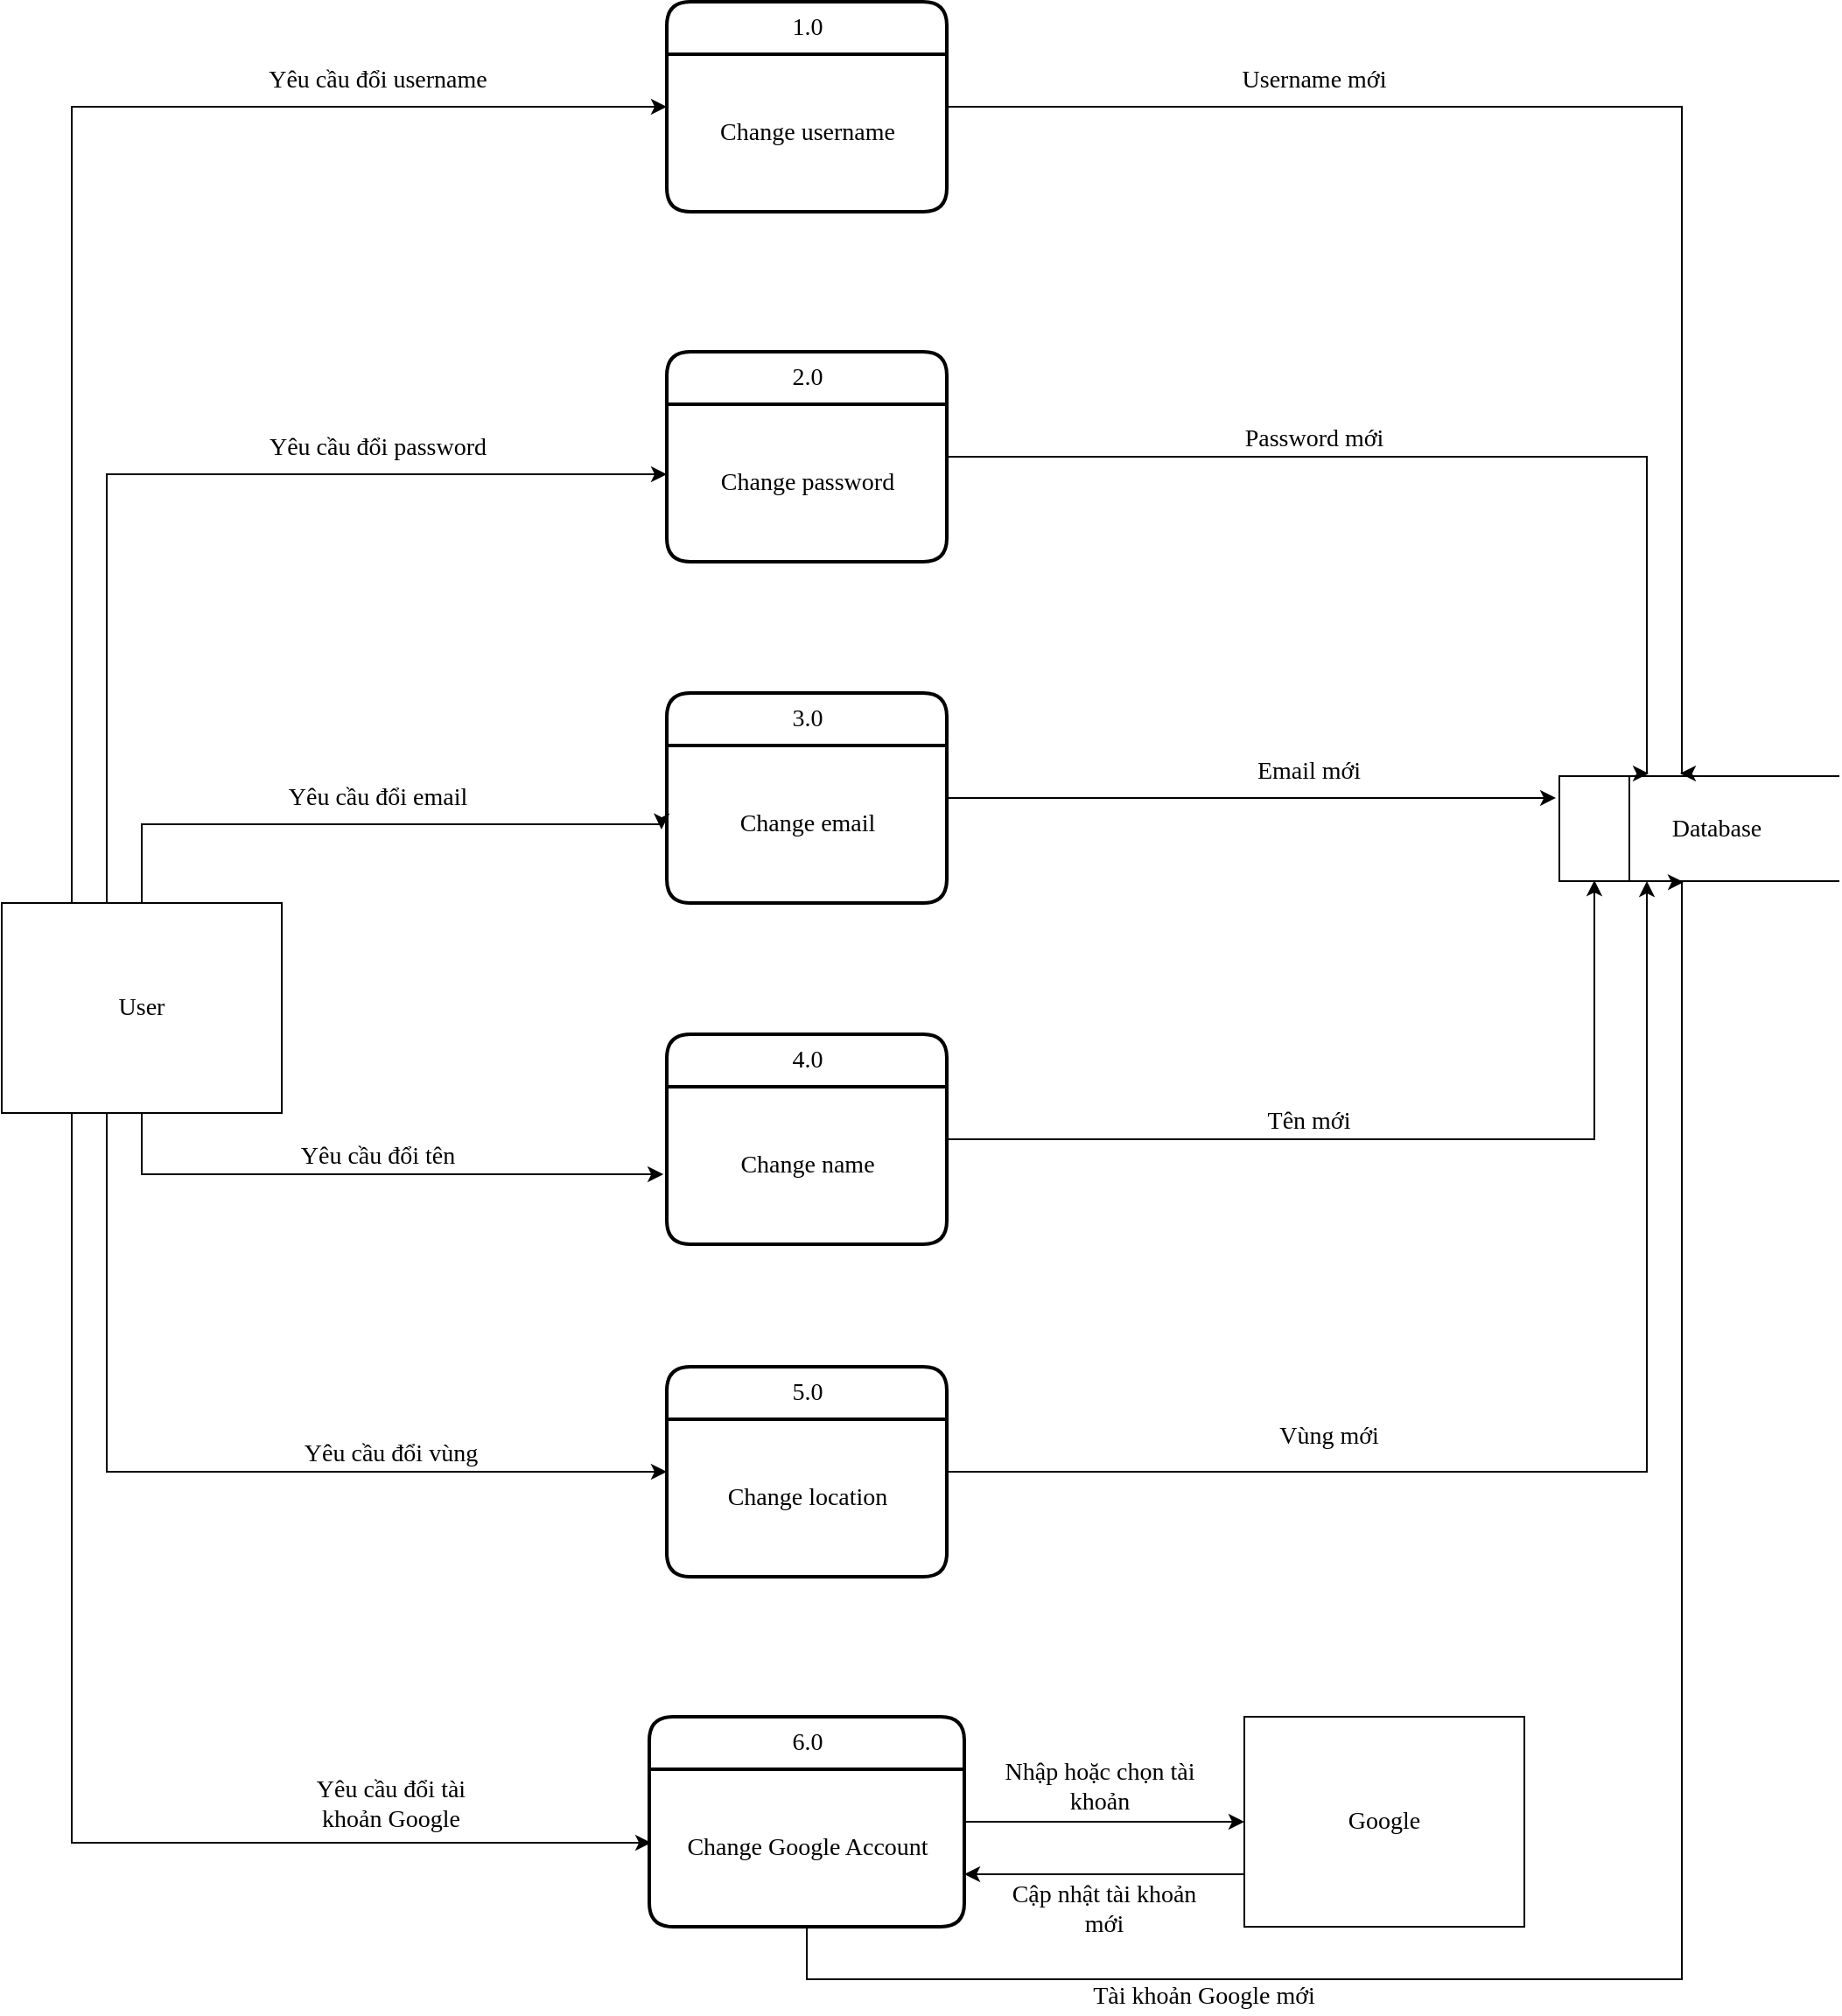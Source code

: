 <mxfile version="13.9.1" type="device"><diagram id="F7H0HcwporbOBXh14j1X" name="Page-1"><mxGraphModel dx="868" dy="450" grid="1" gridSize="10" guides="1" tooltips="1" connect="1" arrows="1" fold="1" page="1" pageScale="1" pageWidth="1654" pageHeight="1169" math="0" shadow="0"><root><mxCell id="0"/><mxCell id="1" parent="0"/><mxCell id="qWYLG13OGUp8dt35OFUk-2" value="" style="strokeWidth=1;html=1;shape=mxgraph.flowchart.annotation_1;align=left;pointerEvents=1;fontFamily=Verdana;fontSize=14;" vertex="1" parent="1"><mxGeometry x="930" y="452.5" width="160" height="60" as="geometry"/></mxCell><mxCell id="qWYLG13OGUp8dt35OFUk-62" style="edgeStyle=orthogonalEdgeStyle;rounded=0;orthogonalLoop=1;jettySize=auto;html=1;exitX=0.25;exitY=0;exitDx=0;exitDy=0;fontFamily=Verdana;fontSize=14;" edge="1" parent="1" source="qWYLG13OGUp8dt35OFUk-6"><mxGeometry relative="1" as="geometry"><mxPoint x="420" y="280" as="targetPoint"/><Array as="points"><mxPoint x="100" y="525"/><mxPoint x="100" y="280"/></Array></mxGeometry></mxCell><mxCell id="qWYLG13OGUp8dt35OFUk-63" style="edgeStyle=orthogonalEdgeStyle;rounded=0;orthogonalLoop=1;jettySize=auto;html=1;fontFamily=Verdana;fontSize=14;entryX=-0.019;entryY=0.533;entryDx=0;entryDy=0;entryPerimeter=0;" edge="1" parent="1" source="qWYLG13OGUp8dt35OFUk-6" target="qWYLG13OGUp8dt35OFUk-37"><mxGeometry relative="1" as="geometry"><mxPoint x="120" y="480" as="targetPoint"/><Array as="points"><mxPoint x="120" y="480"/><mxPoint x="417" y="480"/></Array></mxGeometry></mxCell><mxCell id="qWYLG13OGUp8dt35OFUk-65" style="edgeStyle=orthogonalEdgeStyle;rounded=0;orthogonalLoop=1;jettySize=auto;html=1;exitX=0.25;exitY=1;exitDx=0;exitDy=0;fontFamily=Verdana;fontSize=14;entryX=-0.012;entryY=0.556;entryDx=0;entryDy=0;entryPerimeter=0;" edge="1" parent="1" source="qWYLG13OGUp8dt35OFUk-6" target="qWYLG13OGUp8dt35OFUk-41"><mxGeometry relative="1" as="geometry"><mxPoint x="80" y="680" as="targetPoint"/><Array as="points"><mxPoint x="120" y="645"/><mxPoint x="120" y="680"/></Array></mxGeometry></mxCell><mxCell id="qWYLG13OGUp8dt35OFUk-66" style="edgeStyle=orthogonalEdgeStyle;rounded=0;orthogonalLoop=1;jettySize=auto;html=1;fontFamily=Verdana;fontSize=14;entryX=0;entryY=0.5;entryDx=0;entryDy=0;" edge="1" parent="1" source="qWYLG13OGUp8dt35OFUk-6" target="qWYLG13OGUp8dt35OFUk-22"><mxGeometry relative="1" as="geometry"><mxPoint x="120" y="850" as="targetPoint"/><Array as="points"><mxPoint x="100" y="850"/></Array></mxGeometry></mxCell><mxCell id="qWYLG13OGUp8dt35OFUk-67" style="edgeStyle=orthogonalEdgeStyle;rounded=0;orthogonalLoop=1;jettySize=auto;html=1;exitX=0.25;exitY=1;exitDx=0;exitDy=0;fontFamily=Verdana;fontSize=14;entryX=0.006;entryY=0.467;entryDx=0;entryDy=0;entryPerimeter=0;" edge="1" parent="1" source="qWYLG13OGUp8dt35OFUk-6" target="qWYLG13OGUp8dt35OFUk-26"><mxGeometry relative="1" as="geometry"><mxPoint x="80" y="1062" as="targetPoint"/><Array as="points"><mxPoint x="80" y="1062"/></Array></mxGeometry></mxCell><mxCell id="qWYLG13OGUp8dt35OFUk-81" style="edgeStyle=orthogonalEdgeStyle;rounded=0;orthogonalLoop=1;jettySize=auto;html=1;exitX=0.25;exitY=0;exitDx=0;exitDy=0;fontFamily=Verdana;fontSize=14;entryX=0;entryY=0.5;entryDx=0;entryDy=0;" edge="1" parent="1" source="qWYLG13OGUp8dt35OFUk-6" target="qWYLG13OGUp8dt35OFUk-7"><mxGeometry relative="1" as="geometry"><mxPoint x="80" y="70" as="targetPoint"/><Array as="points"><mxPoint x="80" y="70"/></Array></mxGeometry></mxCell><mxCell id="qWYLG13OGUp8dt35OFUk-6" value="User" style="rounded=0;whiteSpace=wrap;html=1;fontFamily=Verdana;fontSize=14;" vertex="1" parent="1"><mxGeometry x="40" y="525" width="160" height="120" as="geometry"/></mxCell><mxCell id="qWYLG13OGUp8dt35OFUk-79" style="edgeStyle=orthogonalEdgeStyle;rounded=0;orthogonalLoop=1;jettySize=auto;html=1;fontFamily=Verdana;fontSize=14;entryX=0.431;entryY=-0.025;entryDx=0;entryDy=0;entryPerimeter=0;" edge="1" parent="1" source="qWYLG13OGUp8dt35OFUk-7" target="qWYLG13OGUp8dt35OFUk-2"><mxGeometry relative="1" as="geometry"><mxPoint x="1000" y="70" as="targetPoint"/><Array as="points"><mxPoint x="1000" y="70"/></Array></mxGeometry></mxCell><mxCell id="qWYLG13OGUp8dt35OFUk-7" value="1.0" style="swimlane;childLayout=stackLayout;horizontal=1;startSize=30;horizontalStack=0;rounded=1;fontSize=14;fontStyle=0;strokeWidth=2;resizeParent=0;resizeLast=1;shadow=0;dashed=0;align=center;html=1;fontFamily=Verdana;" vertex="1" parent="1"><mxGeometry x="420" y="10" width="160" height="120" as="geometry"/></mxCell><mxCell id="qWYLG13OGUp8dt35OFUk-8" value="Change username" style="text;html=1;align=center;verticalAlign=middle;resizable=0;points=[];autosize=1;fontSize=14;fontFamily=Verdana;" vertex="1" parent="qWYLG13OGUp8dt35OFUk-7"><mxGeometry y="30" width="160" height="90" as="geometry"/></mxCell><mxCell id="qWYLG13OGUp8dt35OFUk-9" value="" style="endArrow=none;html=1;fontFamily=Verdana;fontSize=14;" edge="1" parent="1"><mxGeometry width="50" height="50" relative="1" as="geometry"><mxPoint x="970" y="512.5" as="sourcePoint"/><mxPoint x="970" y="452.5" as="targetPoint"/></mxGeometry></mxCell><mxCell id="qWYLG13OGUp8dt35OFUk-78" style="edgeStyle=orthogonalEdgeStyle;rounded=0;orthogonalLoop=1;jettySize=auto;html=1;fontFamily=Verdana;fontSize=14;entryX=0.319;entryY=-0.025;entryDx=0;entryDy=0;entryPerimeter=0;" edge="1" parent="1" source="qWYLG13OGUp8dt35OFUk-13" target="qWYLG13OGUp8dt35OFUk-2"><mxGeometry relative="1" as="geometry"><mxPoint x="980" y="270" as="targetPoint"/><Array as="points"><mxPoint x="980" y="270"/></Array></mxGeometry></mxCell><mxCell id="qWYLG13OGUp8dt35OFUk-13" value="2.0" style="swimlane;childLayout=stackLayout;horizontal=1;startSize=30;horizontalStack=0;rounded=1;fontSize=14;fontStyle=0;strokeWidth=2;resizeParent=0;resizeLast=1;shadow=0;dashed=0;align=center;html=1;fontFamily=Verdana;" vertex="1" parent="1"><mxGeometry x="420" y="210" width="160" height="120" as="geometry"/></mxCell><mxCell id="qWYLG13OGUp8dt35OFUk-14" value="Change password" style="text;html=1;align=center;verticalAlign=middle;resizable=0;points=[];autosize=1;fontSize=14;fontFamily=Verdana;" vertex="1" parent="qWYLG13OGUp8dt35OFUk-13"><mxGeometry y="30" width="160" height="90" as="geometry"/></mxCell><mxCell id="qWYLG13OGUp8dt35OFUk-16" value="Database" style="text;html=1;strokeColor=none;fillColor=none;align=center;verticalAlign=middle;whiteSpace=wrap;rounded=0;fontFamily=Verdana;fontSize=14;" vertex="1" parent="1"><mxGeometry x="980" y="472.5" width="80" height="20" as="geometry"/></mxCell><mxCell id="qWYLG13OGUp8dt35OFUk-84" style="edgeStyle=orthogonalEdgeStyle;rounded=0;orthogonalLoop=1;jettySize=auto;html=1;fontFamily=Verdana;fontSize=14;" edge="1" parent="1" source="qWYLG13OGUp8dt35OFUk-22" target="qWYLG13OGUp8dt35OFUk-2"><mxGeometry relative="1" as="geometry"><mxPoint x="980" y="850" as="targetPoint"/><Array as="points"><mxPoint x="980" y="850"/></Array></mxGeometry></mxCell><mxCell id="qWYLG13OGUp8dt35OFUk-22" value="5.0" style="swimlane;childLayout=stackLayout;horizontal=1;startSize=30;horizontalStack=0;rounded=1;fontSize=14;fontStyle=0;strokeWidth=2;resizeParent=0;resizeLast=1;shadow=0;dashed=0;align=center;html=1;fontFamily=Verdana;" vertex="1" parent="1"><mxGeometry x="420" y="790" width="160" height="120" as="geometry"/></mxCell><mxCell id="qWYLG13OGUp8dt35OFUk-23" value="Change location" style="text;html=1;align=center;verticalAlign=middle;resizable=0;points=[];autosize=1;fontSize=14;fontFamily=Verdana;" vertex="1" parent="qWYLG13OGUp8dt35OFUk-22"><mxGeometry y="30" width="160" height="90" as="geometry"/></mxCell><mxCell id="qWYLG13OGUp8dt35OFUk-72" style="edgeStyle=orthogonalEdgeStyle;rounded=0;orthogonalLoop=1;jettySize=auto;html=1;entryX=0;entryY=0.5;entryDx=0;entryDy=0;fontFamily=Verdana;fontSize=14;" edge="1" parent="1" source="qWYLG13OGUp8dt35OFUk-25" target="qWYLG13OGUp8dt35OFUk-68"><mxGeometry relative="1" as="geometry"/></mxCell><mxCell id="qWYLG13OGUp8dt35OFUk-25" value="6.0" style="swimlane;childLayout=stackLayout;horizontal=1;startSize=30;horizontalStack=0;rounded=1;fontSize=14;fontStyle=0;strokeWidth=2;resizeParent=0;resizeLast=1;shadow=0;dashed=0;align=center;html=1;fontFamily=Verdana;" vertex="1" parent="1"><mxGeometry x="410" y="990" width="180" height="120" as="geometry"/></mxCell><mxCell id="qWYLG13OGUp8dt35OFUk-26" value="Change Google Account" style="text;html=1;align=center;verticalAlign=middle;resizable=0;points=[];autosize=1;fontSize=14;fontFamily=Verdana;" vertex="1" parent="qWYLG13OGUp8dt35OFUk-25"><mxGeometry y="30" width="180" height="90" as="geometry"/></mxCell><mxCell id="qWYLG13OGUp8dt35OFUk-82" style="edgeStyle=orthogonalEdgeStyle;rounded=0;orthogonalLoop=1;jettySize=auto;html=1;entryX=-0.012;entryY=0.208;entryDx=0;entryDy=0;entryPerimeter=0;fontFamily=Verdana;fontSize=14;" edge="1" parent="1" source="qWYLG13OGUp8dt35OFUk-36" target="qWYLG13OGUp8dt35OFUk-2"><mxGeometry relative="1" as="geometry"/></mxCell><mxCell id="qWYLG13OGUp8dt35OFUk-36" value="3.0" style="swimlane;childLayout=stackLayout;horizontal=1;startSize=30;horizontalStack=0;rounded=1;fontSize=14;fontStyle=0;strokeWidth=2;resizeParent=0;resizeLast=1;shadow=0;dashed=0;align=center;html=1;fontFamily=Verdana;" vertex="1" parent="1"><mxGeometry x="420" y="405" width="160" height="120" as="geometry"/></mxCell><mxCell id="qWYLG13OGUp8dt35OFUk-37" value="Change email" style="text;html=1;align=center;verticalAlign=middle;resizable=0;points=[];autosize=1;fontSize=14;fontFamily=Verdana;" vertex="1" parent="qWYLG13OGUp8dt35OFUk-36"><mxGeometry y="30" width="160" height="90" as="geometry"/></mxCell><mxCell id="qWYLG13OGUp8dt35OFUk-83" style="edgeStyle=orthogonalEdgeStyle;rounded=0;orthogonalLoop=1;jettySize=auto;html=1;fontFamily=Verdana;fontSize=14;entryX=0.131;entryY=0.992;entryDx=0;entryDy=0;entryPerimeter=0;" edge="1" parent="1" source="qWYLG13OGUp8dt35OFUk-40" target="qWYLG13OGUp8dt35OFUk-2"><mxGeometry relative="1" as="geometry"><mxPoint x="950" y="660" as="targetPoint"/><Array as="points"><mxPoint x="950" y="660"/></Array></mxGeometry></mxCell><mxCell id="qWYLG13OGUp8dt35OFUk-40" value="4.0" style="swimlane;childLayout=stackLayout;horizontal=1;startSize=30;horizontalStack=0;rounded=1;fontSize=14;fontStyle=0;strokeWidth=2;resizeParent=0;resizeLast=1;shadow=0;dashed=0;align=center;html=1;fontFamily=Verdana;" vertex="1" parent="1"><mxGeometry x="420" y="600" width="160" height="120" as="geometry"/></mxCell><mxCell id="qWYLG13OGUp8dt35OFUk-41" value="Change name" style="text;html=1;align=center;verticalAlign=middle;resizable=0;points=[];autosize=1;fontSize=14;fontFamily=Verdana;" vertex="1" parent="qWYLG13OGUp8dt35OFUk-40"><mxGeometry y="30" width="160" height="90" as="geometry"/></mxCell><mxCell id="qWYLG13OGUp8dt35OFUk-52" value="Yêu cầu đổi tài khoản Google" style="text;html=1;strokeColor=none;fillColor=none;align=center;verticalAlign=middle;whiteSpace=wrap;rounded=0;fontFamily=Verdana;fontSize=14;" vertex="1" parent="1"><mxGeometry x="205" y="1020" width="115" height="40" as="geometry"/></mxCell><mxCell id="qWYLG13OGUp8dt35OFUk-53" value="Yêu cầu đổi tên" style="text;html=1;strokeColor=none;fillColor=none;align=center;verticalAlign=middle;whiteSpace=wrap;rounded=0;fontFamily=Verdana;fontSize=14;" vertex="1" parent="1"><mxGeometry x="195" y="660" width="120" height="20" as="geometry"/></mxCell><mxCell id="qWYLG13OGUp8dt35OFUk-54" value="Yêu cầu đổi username" style="text;html=1;strokeColor=none;fillColor=none;align=center;verticalAlign=middle;whiteSpace=wrap;rounded=0;fontFamily=Verdana;fontSize=14;" vertex="1" parent="1"><mxGeometry x="170" y="40" width="170" height="30" as="geometry"/></mxCell><mxCell id="qWYLG13OGUp8dt35OFUk-55" value="Yêu cầu đổi vùng" style="text;html=1;strokeColor=none;fillColor=none;align=center;verticalAlign=middle;whiteSpace=wrap;rounded=0;fontFamily=Verdana;fontSize=14;" vertex="1" parent="1"><mxGeometry x="200" y="830" width="125" height="20" as="geometry"/></mxCell><mxCell id="qWYLG13OGUp8dt35OFUk-56" value="Yêu cầu đổi password" style="text;html=1;strokeColor=none;fillColor=none;align=center;verticalAlign=middle;whiteSpace=wrap;rounded=0;fontFamily=Verdana;fontSize=14;" vertex="1" parent="1"><mxGeometry x="175" y="250" width="160" height="30" as="geometry"/></mxCell><mxCell id="qWYLG13OGUp8dt35OFUk-57" value="Yêu cầu đổi email" style="text;html=1;strokeColor=none;fillColor=none;align=center;verticalAlign=middle;whiteSpace=wrap;rounded=0;fontFamily=Verdana;fontSize=14;" vertex="1" parent="1"><mxGeometry x="190" y="452.5" width="130" height="25" as="geometry"/></mxCell><mxCell id="qWYLG13OGUp8dt35OFUk-74" style="edgeStyle=orthogonalEdgeStyle;rounded=0;orthogonalLoop=1;jettySize=auto;html=1;exitX=0;exitY=0.75;exitDx=0;exitDy=0;fontFamily=Verdana;fontSize=14;" edge="1" parent="1" source="qWYLG13OGUp8dt35OFUk-68"><mxGeometry relative="1" as="geometry"><mxPoint x="590" y="1080" as="targetPoint"/></mxGeometry></mxCell><mxCell id="qWYLG13OGUp8dt35OFUk-68" value="Google" style="rounded=0;whiteSpace=wrap;html=1;fontFamily=Verdana;fontSize=14;" vertex="1" parent="1"><mxGeometry x="750" y="990" width="160" height="120" as="geometry"/></mxCell><mxCell id="qWYLG13OGUp8dt35OFUk-70" value="Nhập hoặc chọn tài khoản" style="text;html=1;strokeColor=none;fillColor=none;align=center;verticalAlign=middle;whiteSpace=wrap;rounded=0;fontFamily=Verdana;fontSize=14;" vertex="1" parent="1"><mxGeometry x="610" y="1010" width="115" height="40" as="geometry"/></mxCell><mxCell id="qWYLG13OGUp8dt35OFUk-75" value="Cập nhật tài khoản mới" style="text;html=1;strokeColor=none;fillColor=none;align=center;verticalAlign=middle;whiteSpace=wrap;rounded=0;fontFamily=Verdana;fontSize=14;" vertex="1" parent="1"><mxGeometry x="610" y="1080" width="120" height="40" as="geometry"/></mxCell><mxCell id="qWYLG13OGUp8dt35OFUk-80" style="edgeStyle=orthogonalEdgeStyle;rounded=0;orthogonalLoop=1;jettySize=auto;html=1;fontFamily=Verdana;fontSize=14;entryX=0.444;entryY=1.008;entryDx=0;entryDy=0;entryPerimeter=0;" edge="1" parent="1" source="qWYLG13OGUp8dt35OFUk-26" target="qWYLG13OGUp8dt35OFUk-2"><mxGeometry relative="1" as="geometry"><mxPoint x="1000" y="1140" as="targetPoint"/><Array as="points"><mxPoint x="500" y="1140"/><mxPoint x="1000" y="1140"/></Array></mxGeometry></mxCell><mxCell id="qWYLG13OGUp8dt35OFUk-85" value="Username mới" style="text;html=1;strokeColor=none;fillColor=none;align=center;verticalAlign=middle;whiteSpace=wrap;rounded=0;fontFamily=Verdana;fontSize=14;" vertex="1" parent="1"><mxGeometry x="730" y="45" width="120" height="20" as="geometry"/></mxCell><mxCell id="qWYLG13OGUp8dt35OFUk-86" value="Password mới" style="text;html=1;strokeColor=none;fillColor=none;align=center;verticalAlign=middle;whiteSpace=wrap;rounded=0;fontFamily=Verdana;fontSize=14;" vertex="1" parent="1"><mxGeometry x="730" y="250" width="120" height="20" as="geometry"/></mxCell><mxCell id="qWYLG13OGUp8dt35OFUk-87" value="Email mới" style="text;html=1;strokeColor=none;fillColor=none;align=center;verticalAlign=middle;whiteSpace=wrap;rounded=0;fontFamily=Verdana;fontSize=14;" vertex="1" parent="1"><mxGeometry x="747" y="440" width="80" height="20" as="geometry"/></mxCell><mxCell id="qWYLG13OGUp8dt35OFUk-88" value="Tên mới" style="text;html=1;strokeColor=none;fillColor=none;align=center;verticalAlign=middle;whiteSpace=wrap;rounded=0;fontFamily=Verdana;fontSize=14;" vertex="1" parent="1"><mxGeometry x="752" y="640" width="70" height="20" as="geometry"/></mxCell><mxCell id="qWYLG13OGUp8dt35OFUk-89" value="Tài khoản Google mới" style="text;html=1;strokeColor=none;fillColor=none;align=center;verticalAlign=middle;whiteSpace=wrap;rounded=0;fontFamily=Verdana;fontSize=14;" vertex="1" parent="1"><mxGeometry x="632" y="1140" width="190" height="20" as="geometry"/></mxCell><mxCell id="qWYLG13OGUp8dt35OFUk-90" value="Vùng&amp;nbsp;mới" style="text;html=1;strokeColor=none;fillColor=none;align=center;verticalAlign=middle;whiteSpace=wrap;rounded=0;fontFamily=Verdana;fontSize=14;" vertex="1" parent="1"><mxGeometry x="762" y="820" width="73" height="20" as="geometry"/></mxCell></root></mxGraphModel></diagram></mxfile>